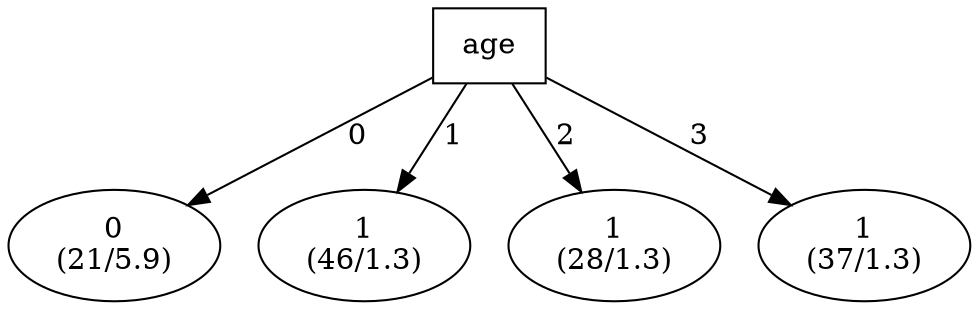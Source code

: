 digraph YaDT {
n0 [ shape=box, label="age\n"]
n0 -> n1 [label="0"]
n1 [ shape=ellipse, label="0\n(21/5.9)"]
n0 -> n2 [label="1"]
n2 [ shape=ellipse, label="1\n(46/1.3)"]
n0 -> n3 [label="2"]
n3 [ shape=ellipse, label="1\n(28/1.3)"]
n0 -> n4 [label="3"]
n4 [ shape=ellipse, label="1\n(37/1.3)"]
}

